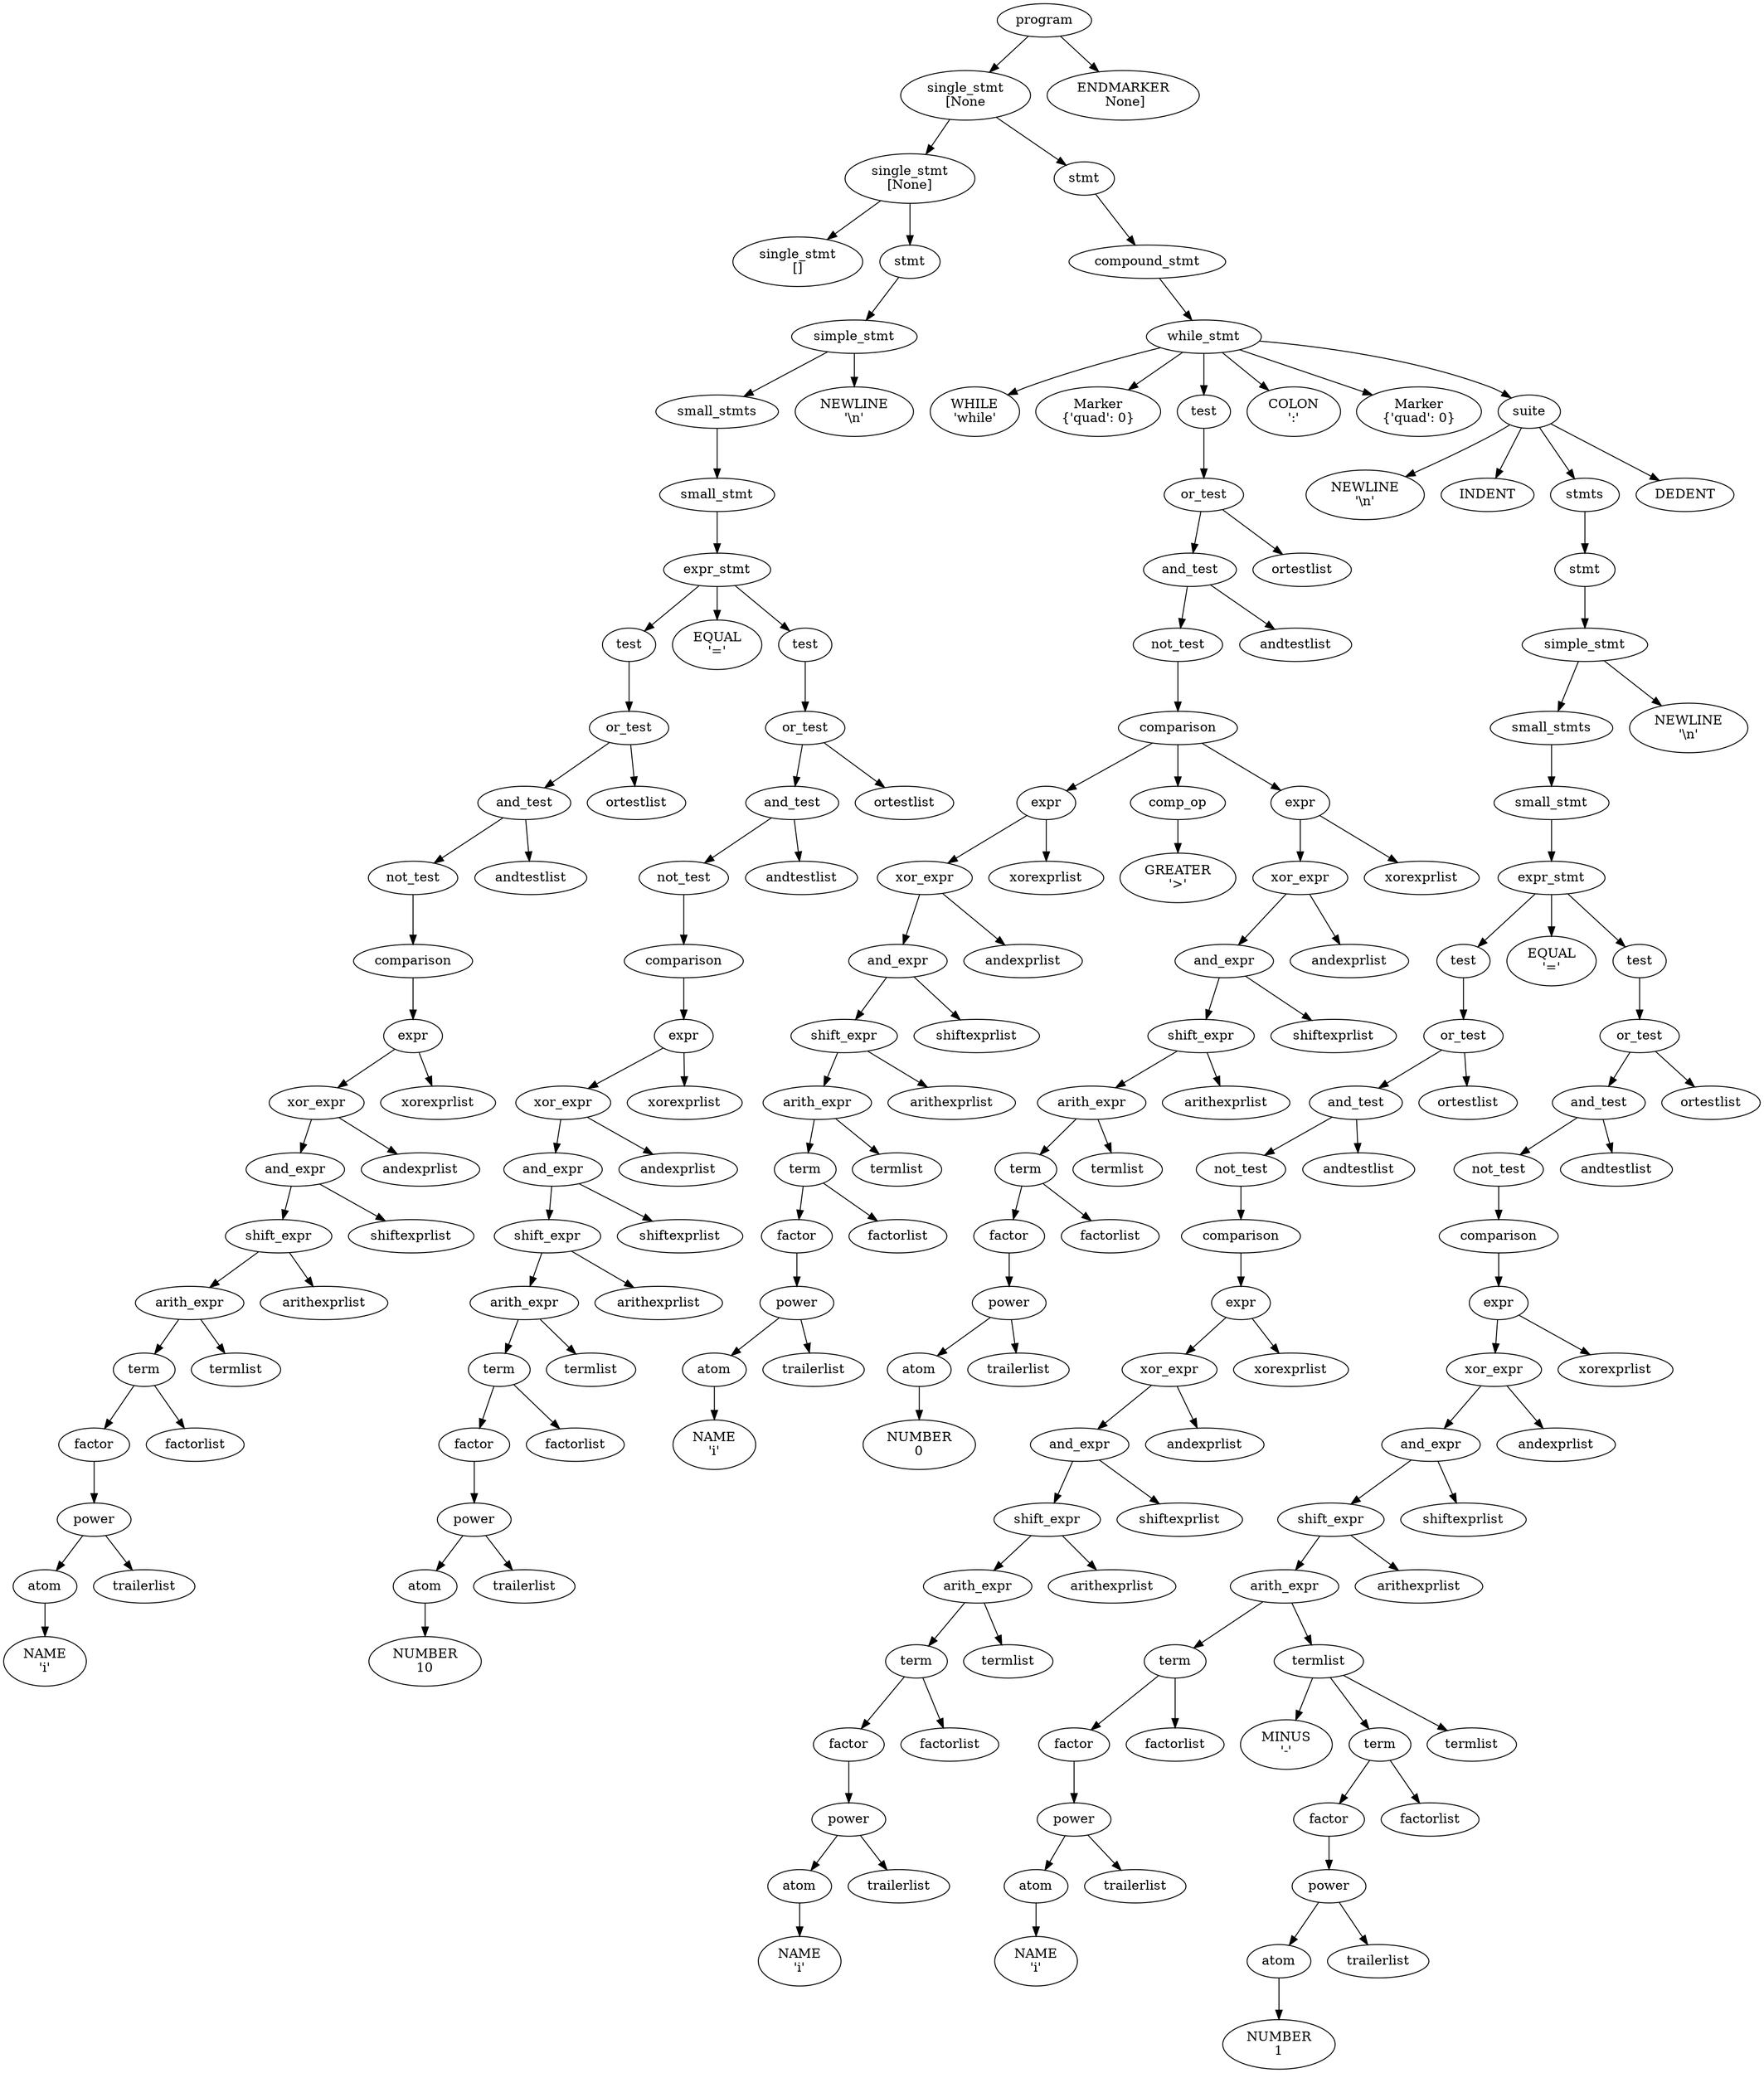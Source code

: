 digraph G 
{

	node0 [label="program"];
	node1 [label= "single_stmt\n[None"];
	node0 -> node1;
	node2 [label= "ENDMARKER\n None]"];
	node0 -> node2;
	node3 [label= "single_stmt\n[None]"];
	node1 -> node3;
	node4 [label= "stmt"];
	node1 -> node4;
	node5 [label= "compound_stmt"];
	node4 -> node5;
	node6 [label= "while_stmt"];
	node5 -> node6;
	node7 [label= "WHILE\n'while'"];
	node6 -> node7;
	node8 [label= "Marker\n{'quad': 0}"];
	node6 -> node8;
	node9 [label= "test"];
	node6 -> node9;
	node10 [label= "COLON\n':'"];
	node6 -> node10;
	node11 [label= "Marker\n{'quad': 0}"];
	node6 -> node11;
	node12 [label= "suite"];
	node6 -> node12;
	node13 [label= "NEWLINE\n'\\n'"];
	node12 -> node13;
	node14 [label= "INDENT"];
	node12 -> node14;
	node15 [label= "stmts"];
	node12 -> node15;
	node16 [label= "DEDENT"];
	node12 -> node16;
	node17 [label= "stmt"];
	node15 -> node17;
	node18 [label= "simple_stmt"];
	node17 -> node18;
	node19 [label= "small_stmts"];
	node18 -> node19;
	node20 [label= "NEWLINE\n'\\n'"];
	node18 -> node20;
	node21 [label= "small_stmt"];
	node19 -> node21;
	node22 [label= "expr_stmt"];
	node21 -> node22;
	node23 [label= "test"];
	node22 -> node23;
	node24 [label= "EQUAL\n'='"];
	node22 -> node24;
	node25 [label= "test"];
	node22 -> node25;
	node26 [label= "or_test"];
	node25 -> node26;
	node27 [label= "and_test"];
	node26 -> node27;
	node28 [label= "ortestlist"];
	node26 -> node28;
	node29 [label= "not_test"];
	node27 -> node29;
	node30 [label= "andtestlist"];
	node27 -> node30;
	node31 [label= "comparison"];
	node29 -> node31;
	node32 [label= "expr"];
	node31 -> node32;
	node33 [label= "xor_expr"];
	node32 -> node33;
	node34 [label= "xorexprlist"];
	node32 -> node34;
	node35 [label= "and_expr"];
	node33 -> node35;
	node36 [label= "andexprlist"];
	node33 -> node36;
	node37 [label= "shift_expr"];
	node35 -> node37;
	node38 [label= "shiftexprlist"];
	node35 -> node38;
	node39 [label= "arith_expr"];
	node37 -> node39;
	node40 [label= "arithexprlist"];
	node37 -> node40;
	node41 [label= "term"];
	node39 -> node41;
	node42 [label= "termlist"];
	node39 -> node42;
	node43 [label= "MINUS\n'-'"];
	node42 -> node43;
	node44 [label= "term"];
	node42 -> node44;
	node45 [label= "termlist"];
	node42 -> node45;
	node46 [label= "factor"];
	node44 -> node46;
	node47 [label= "factorlist"];
	node44 -> node47;
	node48 [label= "power"];
	node46 -> node48;
	node49 [label= "atom"];
	node48 -> node49;
	node50 [label= "trailerlist"];
	node48 -> node50;
	node51 [label= "NUMBER\n1"];
	node49 -> node51;
	node52 [label= "factor"];
	node41 -> node52;
	node53 [label= "factorlist"];
	node41 -> node53;
	node54 [label= "power"];
	node52 -> node54;
	node55 [label= "atom"];
	node54 -> node55;
	node56 [label= "trailerlist"];
	node54 -> node56;
	node57 [label= "NAME\n'i'"];
	node55 -> node57;
	node58 [label= "or_test"];
	node23 -> node58;
	node59 [label= "and_test"];
	node58 -> node59;
	node60 [label= "ortestlist"];
	node58 -> node60;
	node61 [label= "not_test"];
	node59 -> node61;
	node62 [label= "andtestlist"];
	node59 -> node62;
	node63 [label= "comparison"];
	node61 -> node63;
	node64 [label= "expr"];
	node63 -> node64;
	node65 [label= "xor_expr"];
	node64 -> node65;
	node66 [label= "xorexprlist"];
	node64 -> node66;
	node67 [label= "and_expr"];
	node65 -> node67;
	node68 [label= "andexprlist"];
	node65 -> node68;
	node69 [label= "shift_expr"];
	node67 -> node69;
	node70 [label= "shiftexprlist"];
	node67 -> node70;
	node71 [label= "arith_expr"];
	node69 -> node71;
	node72 [label= "arithexprlist"];
	node69 -> node72;
	node73 [label= "term"];
	node71 -> node73;
	node74 [label= "termlist"];
	node71 -> node74;
	node75 [label= "factor"];
	node73 -> node75;
	node76 [label= "factorlist"];
	node73 -> node76;
	node77 [label= "power"];
	node75 -> node77;
	node78 [label= "atom"];
	node77 -> node78;
	node79 [label= "trailerlist"];
	node77 -> node79;
	node80 [label= "NAME\n'i'"];
	node78 -> node80;
	node81 [label= "or_test"];
	node9 -> node81;
	node82 [label= "and_test"];
	node81 -> node82;
	node83 [label= "ortestlist"];
	node81 -> node83;
	node84 [label= "not_test"];
	node82 -> node84;
	node85 [label= "andtestlist"];
	node82 -> node85;
	node86 [label= "comparison"];
	node84 -> node86;
	node87 [label= "expr"];
	node86 -> node87;
	node88 [label= "comp_op"];
	node86 -> node88;
	node89 [label= "expr"];
	node86 -> node89;
	node90 [label= "xor_expr"];
	node89 -> node90;
	node91 [label= "xorexprlist"];
	node89 -> node91;
	node92 [label= "and_expr"];
	node90 -> node92;
	node93 [label= "andexprlist"];
	node90 -> node93;
	node94 [label= "shift_expr"];
	node92 -> node94;
	node95 [label= "shiftexprlist"];
	node92 -> node95;
	node96 [label= "arith_expr"];
	node94 -> node96;
	node97 [label= "arithexprlist"];
	node94 -> node97;
	node98 [label= "term"];
	node96 -> node98;
	node99 [label= "termlist"];
	node96 -> node99;
	node100 [label= "factor"];
	node98 -> node100;
	node101 [label= "factorlist"];
	node98 -> node101;
	node102 [label= "power"];
	node100 -> node102;
	node103 [label= "atom"];
	node102 -> node103;
	node104 [label= "trailerlist"];
	node102 -> node104;
	node105 [label= "NUMBER\n0"];
	node103 -> node105;
	node106 [label= "GREATER\n'>'"];
	node88 -> node106;
	node107 [label= "xor_expr"];
	node87 -> node107;
	node108 [label= "xorexprlist"];
	node87 -> node108;
	node109 [label= "and_expr"];
	node107 -> node109;
	node110 [label= "andexprlist"];
	node107 -> node110;
	node111 [label= "shift_expr"];
	node109 -> node111;
	node112 [label= "shiftexprlist"];
	node109 -> node112;
	node113 [label= "arith_expr"];
	node111 -> node113;
	node114 [label= "arithexprlist"];
	node111 -> node114;
	node115 [label= "term"];
	node113 -> node115;
	node116 [label= "termlist"];
	node113 -> node116;
	node117 [label= "factor"];
	node115 -> node117;
	node118 [label= "factorlist"];
	node115 -> node118;
	node119 [label= "power"];
	node117 -> node119;
	node120 [label= "atom"];
	node119 -> node120;
	node121 [label= "trailerlist"];
	node119 -> node121;
	node122 [label= "NAME\n'i'"];
	node120 -> node122;
	node123 [label= "single_stmt\n[]"];
	node3 -> node123;
	node124 [label= "stmt"];
	node3 -> node124;
	node125 [label= "simple_stmt"];
	node124 -> node125;
	node126 [label= "small_stmts"];
	node125 -> node126;
	node127 [label= "NEWLINE\n'\\n'"];
	node125 -> node127;
	node128 [label= "small_stmt"];
	node126 -> node128;
	node129 [label= "expr_stmt"];
	node128 -> node129;
	node130 [label= "test"];
	node129 -> node130;
	node131 [label= "EQUAL\n'='"];
	node129 -> node131;
	node132 [label= "test"];
	node129 -> node132;
	node133 [label= "or_test"];
	node132 -> node133;
	node134 [label= "and_test"];
	node133 -> node134;
	node135 [label= "ortestlist"];
	node133 -> node135;
	node136 [label= "not_test"];
	node134 -> node136;
	node137 [label= "andtestlist"];
	node134 -> node137;
	node138 [label= "comparison"];
	node136 -> node138;
	node139 [label= "expr"];
	node138 -> node139;
	node140 [label= "xor_expr"];
	node139 -> node140;
	node141 [label= "xorexprlist"];
	node139 -> node141;
	node142 [label= "and_expr"];
	node140 -> node142;
	node143 [label= "andexprlist"];
	node140 -> node143;
	node144 [label= "shift_expr"];
	node142 -> node144;
	node145 [label= "shiftexprlist"];
	node142 -> node145;
	node146 [label= "arith_expr"];
	node144 -> node146;
	node147 [label= "arithexprlist"];
	node144 -> node147;
	node148 [label= "term"];
	node146 -> node148;
	node149 [label= "termlist"];
	node146 -> node149;
	node150 [label= "factor"];
	node148 -> node150;
	node151 [label= "factorlist"];
	node148 -> node151;
	node152 [label= "power"];
	node150 -> node152;
	node153 [label= "atom"];
	node152 -> node153;
	node154 [label= "trailerlist"];
	node152 -> node154;
	node155 [label= "NUMBER\n10"];
	node153 -> node155;
	node156 [label= "or_test"];
	node130 -> node156;
	node157 [label= "and_test"];
	node156 -> node157;
	node158 [label= "ortestlist"];
	node156 -> node158;
	node159 [label= "not_test"];
	node157 -> node159;
	node160 [label= "andtestlist"];
	node157 -> node160;
	node161 [label= "comparison"];
	node159 -> node161;
	node162 [label= "expr"];
	node161 -> node162;
	node163 [label= "xor_expr"];
	node162 -> node163;
	node164 [label= "xorexprlist"];
	node162 -> node164;
	node165 [label= "and_expr"];
	node163 -> node165;
	node166 [label= "andexprlist"];
	node163 -> node166;
	node167 [label= "shift_expr"];
	node165 -> node167;
	node168 [label= "shiftexprlist"];
	node165 -> node168;
	node169 [label= "arith_expr"];
	node167 -> node169;
	node170 [label= "arithexprlist"];
	node167 -> node170;
	node171 [label= "term"];
	node169 -> node171;
	node172 [label= "termlist"];
	node169 -> node172;
	node173 [label= "factor"];
	node171 -> node173;
	node174 [label= "factorlist"];
	node171 -> node174;
	node175 [label= "power"];
	node173 -> node175;
	node176 [label= "atom"];
	node175 -> node176;
	node177 [label= "trailerlist"];
	node175 -> node177;
	node178 [label= "NAME\n'i'"];
	node176 -> node178;
}
